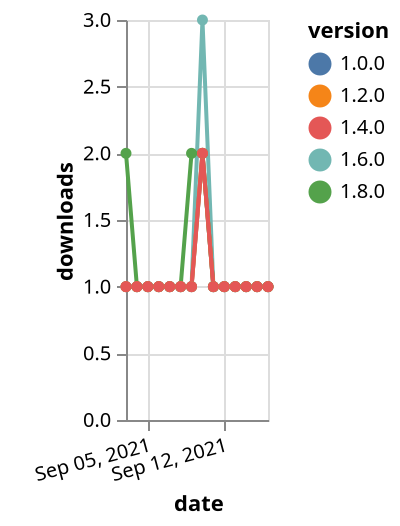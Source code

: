 {"$schema": "https://vega.github.io/schema/vega-lite/v5.json", "description": "A simple bar chart with embedded data.", "data": {"values": [{"date": "2021-09-03", "total": 170, "delta": 1, "version": "1.6.0"}, {"date": "2021-09-04", "total": 171, "delta": 1, "version": "1.6.0"}, {"date": "2021-09-05", "total": 172, "delta": 1, "version": "1.6.0"}, {"date": "2021-09-06", "total": 173, "delta": 1, "version": "1.6.0"}, {"date": "2021-09-07", "total": 174, "delta": 1, "version": "1.6.0"}, {"date": "2021-09-08", "total": 175, "delta": 1, "version": "1.6.0"}, {"date": "2021-09-09", "total": 176, "delta": 1, "version": "1.6.0"}, {"date": "2021-09-10", "total": 179, "delta": 3, "version": "1.6.0"}, {"date": "2021-09-11", "total": 180, "delta": 1, "version": "1.6.0"}, {"date": "2021-09-12", "total": 181, "delta": 1, "version": "1.6.0"}, {"date": "2021-09-13", "total": 182, "delta": 1, "version": "1.6.0"}, {"date": "2021-09-14", "total": 183, "delta": 1, "version": "1.6.0"}, {"date": "2021-09-15", "total": 184, "delta": 1, "version": "1.6.0"}, {"date": "2021-09-16", "total": 185, "delta": 1, "version": "1.6.0"}, {"date": "2021-09-03", "total": 112, "delta": 2, "version": "1.8.0"}, {"date": "2021-09-04", "total": 113, "delta": 1, "version": "1.8.0"}, {"date": "2021-09-05", "total": 114, "delta": 1, "version": "1.8.0"}, {"date": "2021-09-06", "total": 115, "delta": 1, "version": "1.8.0"}, {"date": "2021-09-07", "total": 116, "delta": 1, "version": "1.8.0"}, {"date": "2021-09-08", "total": 117, "delta": 1, "version": "1.8.0"}, {"date": "2021-09-09", "total": 119, "delta": 2, "version": "1.8.0"}, {"date": "2021-09-10", "total": 121, "delta": 2, "version": "1.8.0"}, {"date": "2021-09-11", "total": 122, "delta": 1, "version": "1.8.0"}, {"date": "2021-09-12", "total": 123, "delta": 1, "version": "1.8.0"}, {"date": "2021-09-13", "total": 124, "delta": 1, "version": "1.8.0"}, {"date": "2021-09-14", "total": 125, "delta": 1, "version": "1.8.0"}, {"date": "2021-09-15", "total": 126, "delta": 1, "version": "1.8.0"}, {"date": "2021-09-16", "total": 127, "delta": 1, "version": "1.8.0"}, {"date": "2021-09-03", "total": 169, "delta": 1, "version": "1.0.0"}, {"date": "2021-09-04", "total": 170, "delta": 1, "version": "1.0.0"}, {"date": "2021-09-05", "total": 171, "delta": 1, "version": "1.0.0"}, {"date": "2021-09-06", "total": 172, "delta": 1, "version": "1.0.0"}, {"date": "2021-09-07", "total": 173, "delta": 1, "version": "1.0.0"}, {"date": "2021-09-08", "total": 174, "delta": 1, "version": "1.0.0"}, {"date": "2021-09-09", "total": 175, "delta": 1, "version": "1.0.0"}, {"date": "2021-09-10", "total": 177, "delta": 2, "version": "1.0.0"}, {"date": "2021-09-11", "total": 178, "delta": 1, "version": "1.0.0"}, {"date": "2021-09-12", "total": 179, "delta": 1, "version": "1.0.0"}, {"date": "2021-09-13", "total": 180, "delta": 1, "version": "1.0.0"}, {"date": "2021-09-14", "total": 181, "delta": 1, "version": "1.0.0"}, {"date": "2021-09-15", "total": 182, "delta": 1, "version": "1.0.0"}, {"date": "2021-09-16", "total": 183, "delta": 1, "version": "1.0.0"}, {"date": "2021-09-03", "total": 174, "delta": 1, "version": "1.2.0"}, {"date": "2021-09-04", "total": 175, "delta": 1, "version": "1.2.0"}, {"date": "2021-09-05", "total": 176, "delta": 1, "version": "1.2.0"}, {"date": "2021-09-06", "total": 177, "delta": 1, "version": "1.2.0"}, {"date": "2021-09-07", "total": 178, "delta": 1, "version": "1.2.0"}, {"date": "2021-09-08", "total": 179, "delta": 1, "version": "1.2.0"}, {"date": "2021-09-09", "total": 180, "delta": 1, "version": "1.2.0"}, {"date": "2021-09-10", "total": 182, "delta": 2, "version": "1.2.0"}, {"date": "2021-09-11", "total": 183, "delta": 1, "version": "1.2.0"}, {"date": "2021-09-12", "total": 184, "delta": 1, "version": "1.2.0"}, {"date": "2021-09-13", "total": 185, "delta": 1, "version": "1.2.0"}, {"date": "2021-09-14", "total": 186, "delta": 1, "version": "1.2.0"}, {"date": "2021-09-15", "total": 187, "delta": 1, "version": "1.2.0"}, {"date": "2021-09-16", "total": 188, "delta": 1, "version": "1.2.0"}, {"date": "2021-09-03", "total": 146, "delta": 1, "version": "1.4.0"}, {"date": "2021-09-04", "total": 147, "delta": 1, "version": "1.4.0"}, {"date": "2021-09-05", "total": 148, "delta": 1, "version": "1.4.0"}, {"date": "2021-09-06", "total": 149, "delta": 1, "version": "1.4.0"}, {"date": "2021-09-07", "total": 150, "delta": 1, "version": "1.4.0"}, {"date": "2021-09-08", "total": 151, "delta": 1, "version": "1.4.0"}, {"date": "2021-09-09", "total": 152, "delta": 1, "version": "1.4.0"}, {"date": "2021-09-10", "total": 154, "delta": 2, "version": "1.4.0"}, {"date": "2021-09-11", "total": 155, "delta": 1, "version": "1.4.0"}, {"date": "2021-09-12", "total": 156, "delta": 1, "version": "1.4.0"}, {"date": "2021-09-13", "total": 157, "delta": 1, "version": "1.4.0"}, {"date": "2021-09-14", "total": 158, "delta": 1, "version": "1.4.0"}, {"date": "2021-09-15", "total": 159, "delta": 1, "version": "1.4.0"}, {"date": "2021-09-16", "total": 160, "delta": 1, "version": "1.4.0"}]}, "width": "container", "mark": {"type": "line", "point": {"filled": true}}, "encoding": {"x": {"field": "date", "type": "temporal", "timeUnit": "yearmonthdate", "title": "date", "axis": {"labelAngle": -15}}, "y": {"field": "delta", "type": "quantitative", "title": "downloads"}, "color": {"field": "version", "type": "nominal"}, "tooltip": {"field": "delta"}}}